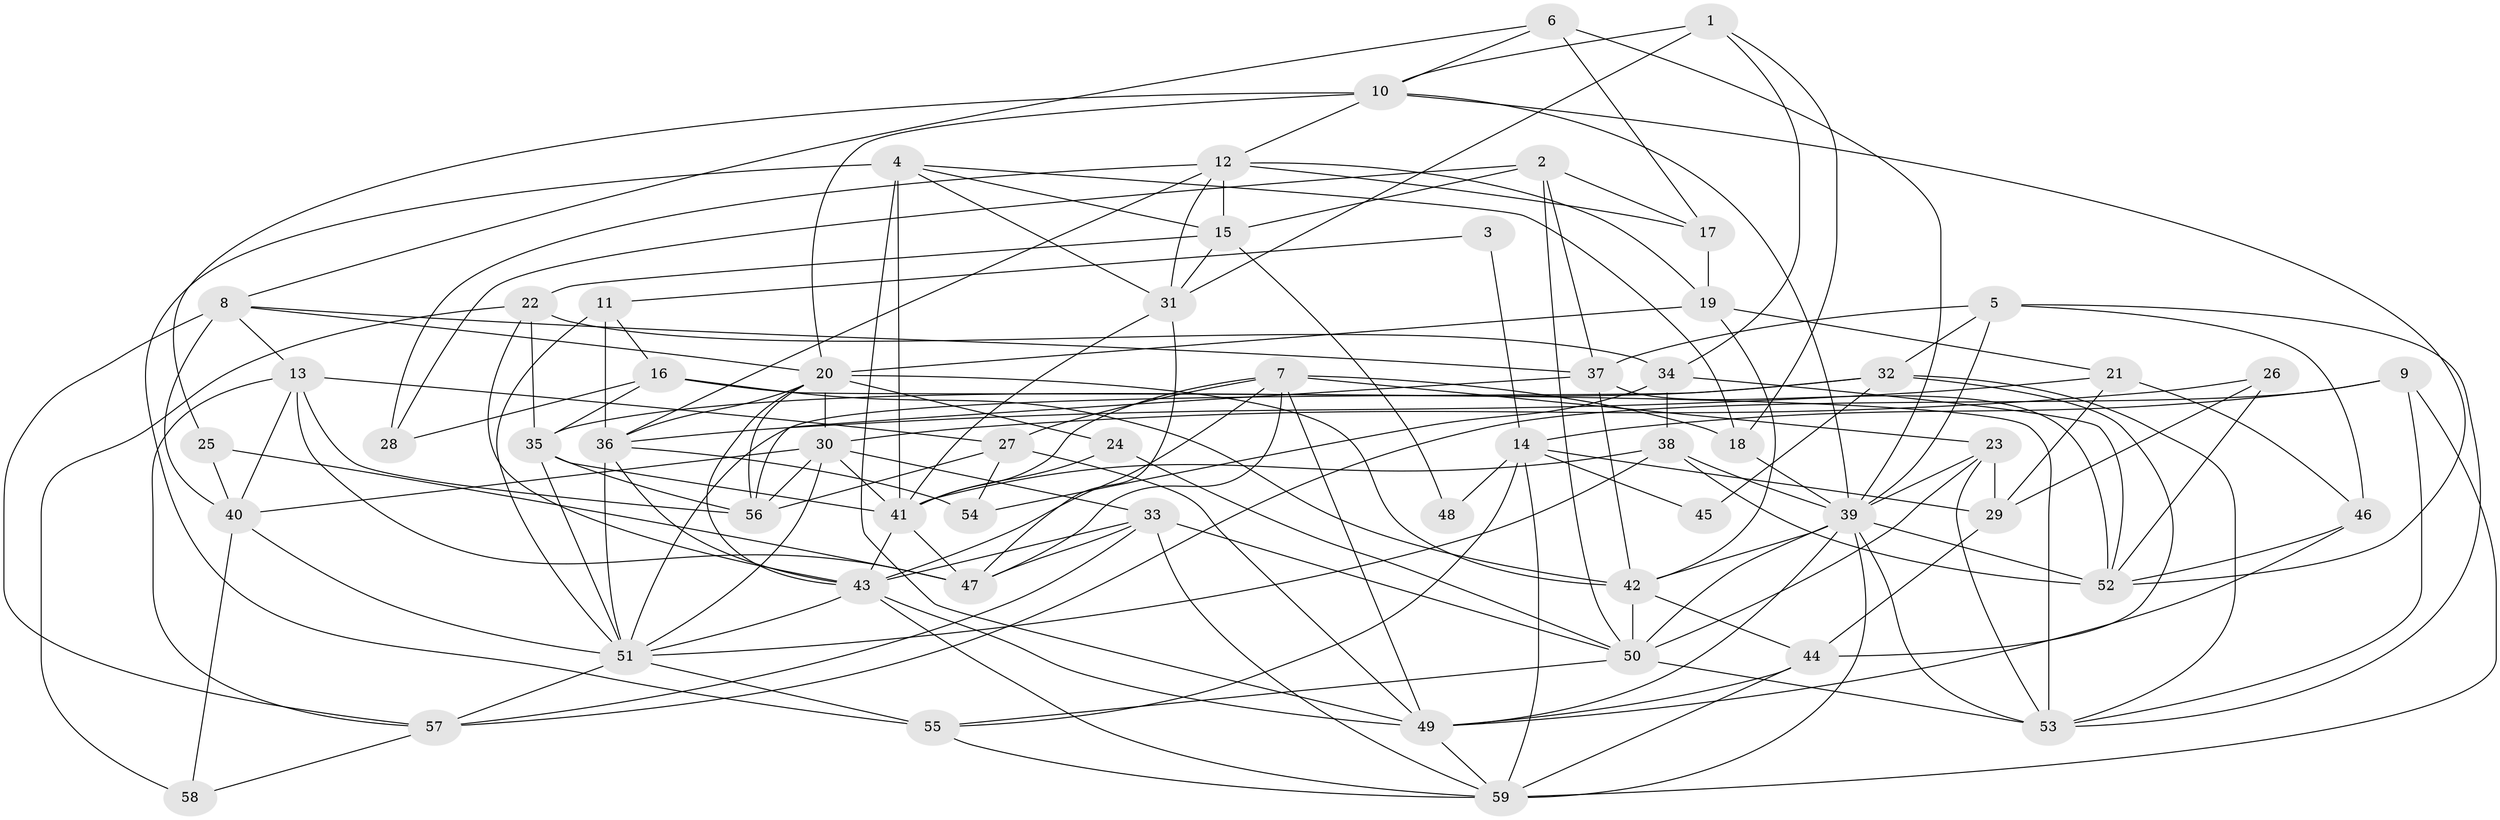 // original degree distribution, {4: 0.23076923076923078, 5: 0.1452991452991453, 3: 0.3162393162393162, 2: 0.1282051282051282, 6: 0.1282051282051282, 7: 0.03418803418803419, 8: 0.017094017094017096}
// Generated by graph-tools (version 1.1) at 2025/02/03/09/25 03:02:05]
// undirected, 59 vertices, 165 edges
graph export_dot {
graph [start="1"]
  node [color=gray90,style=filled];
  1;
  2;
  3;
  4;
  5;
  6;
  7;
  8;
  9;
  10;
  11;
  12;
  13;
  14;
  15;
  16;
  17;
  18;
  19;
  20;
  21;
  22;
  23;
  24;
  25;
  26;
  27;
  28;
  29;
  30;
  31;
  32;
  33;
  34;
  35;
  36;
  37;
  38;
  39;
  40;
  41;
  42;
  43;
  44;
  45;
  46;
  47;
  48;
  49;
  50;
  51;
  52;
  53;
  54;
  55;
  56;
  57;
  58;
  59;
  1 -- 10 [weight=1.0];
  1 -- 18 [weight=1.0];
  1 -- 31 [weight=1.0];
  1 -- 34 [weight=1.0];
  2 -- 15 [weight=1.0];
  2 -- 17 [weight=1.0];
  2 -- 28 [weight=1.0];
  2 -- 37 [weight=1.0];
  2 -- 50 [weight=1.0];
  3 -- 11 [weight=1.0];
  3 -- 14 [weight=1.0];
  4 -- 15 [weight=1.0];
  4 -- 18 [weight=1.0];
  4 -- 31 [weight=1.0];
  4 -- 41 [weight=1.0];
  4 -- 49 [weight=1.0];
  4 -- 55 [weight=1.0];
  5 -- 32 [weight=1.0];
  5 -- 37 [weight=1.0];
  5 -- 39 [weight=1.0];
  5 -- 46 [weight=1.0];
  5 -- 53 [weight=1.0];
  6 -- 8 [weight=1.0];
  6 -- 10 [weight=1.0];
  6 -- 17 [weight=1.0];
  6 -- 39 [weight=1.0];
  7 -- 18 [weight=1.0];
  7 -- 23 [weight=1.0];
  7 -- 27 [weight=1.0];
  7 -- 41 [weight=1.0];
  7 -- 43 [weight=1.0];
  7 -- 47 [weight=1.0];
  7 -- 49 [weight=1.0];
  8 -- 13 [weight=1.0];
  8 -- 20 [weight=1.0];
  8 -- 37 [weight=1.0];
  8 -- 40 [weight=1.0];
  8 -- 57 [weight=1.0];
  9 -- 14 [weight=1.0];
  9 -- 53 [weight=1.0];
  9 -- 57 [weight=1.0];
  9 -- 59 [weight=1.0];
  10 -- 12 [weight=1.0];
  10 -- 20 [weight=1.0];
  10 -- 25 [weight=1.0];
  10 -- 39 [weight=1.0];
  10 -- 52 [weight=1.0];
  11 -- 16 [weight=1.0];
  11 -- 36 [weight=1.0];
  11 -- 51 [weight=1.0];
  12 -- 15 [weight=1.0];
  12 -- 17 [weight=1.0];
  12 -- 19 [weight=1.0];
  12 -- 28 [weight=1.0];
  12 -- 31 [weight=1.0];
  12 -- 36 [weight=1.0];
  13 -- 27 [weight=1.0];
  13 -- 40 [weight=1.0];
  13 -- 47 [weight=1.0];
  13 -- 56 [weight=2.0];
  13 -- 57 [weight=1.0];
  14 -- 29 [weight=1.0];
  14 -- 45 [weight=1.0];
  14 -- 48 [weight=1.0];
  14 -- 55 [weight=1.0];
  14 -- 59 [weight=1.0];
  15 -- 22 [weight=1.0];
  15 -- 31 [weight=1.0];
  15 -- 48 [weight=1.0];
  16 -- 28 [weight=1.0];
  16 -- 35 [weight=1.0];
  16 -- 42 [weight=1.0];
  16 -- 53 [weight=1.0];
  17 -- 19 [weight=1.0];
  18 -- 39 [weight=1.0];
  19 -- 20 [weight=1.0];
  19 -- 21 [weight=1.0];
  19 -- 42 [weight=1.0];
  20 -- 24 [weight=1.0];
  20 -- 30 [weight=1.0];
  20 -- 36 [weight=1.0];
  20 -- 42 [weight=1.0];
  20 -- 43 [weight=1.0];
  20 -- 56 [weight=1.0];
  21 -- 29 [weight=1.0];
  21 -- 36 [weight=1.0];
  21 -- 46 [weight=1.0];
  22 -- 34 [weight=1.0];
  22 -- 35 [weight=1.0];
  22 -- 43 [weight=1.0];
  22 -- 58 [weight=1.0];
  23 -- 29 [weight=1.0];
  23 -- 39 [weight=1.0];
  23 -- 50 [weight=1.0];
  23 -- 53 [weight=1.0];
  24 -- 41 [weight=1.0];
  24 -- 50 [weight=1.0];
  25 -- 40 [weight=1.0];
  25 -- 47 [weight=1.0];
  26 -- 29 [weight=1.0];
  26 -- 30 [weight=1.0];
  26 -- 52 [weight=1.0];
  27 -- 49 [weight=1.0];
  27 -- 54 [weight=1.0];
  27 -- 56 [weight=1.0];
  29 -- 44 [weight=1.0];
  30 -- 33 [weight=1.0];
  30 -- 40 [weight=1.0];
  30 -- 41 [weight=1.0];
  30 -- 51 [weight=1.0];
  30 -- 56 [weight=1.0];
  31 -- 41 [weight=1.0];
  31 -- 47 [weight=1.0];
  32 -- 35 [weight=1.0];
  32 -- 44 [weight=2.0];
  32 -- 45 [weight=1.0];
  32 -- 51 [weight=1.0];
  32 -- 53 [weight=1.0];
  33 -- 43 [weight=1.0];
  33 -- 47 [weight=1.0];
  33 -- 50 [weight=1.0];
  33 -- 57 [weight=1.0];
  33 -- 59 [weight=1.0];
  34 -- 38 [weight=1.0];
  34 -- 52 [weight=1.0];
  34 -- 54 [weight=1.0];
  35 -- 41 [weight=1.0];
  35 -- 51 [weight=1.0];
  35 -- 56 [weight=1.0];
  36 -- 43 [weight=1.0];
  36 -- 51 [weight=1.0];
  36 -- 54 [weight=1.0];
  37 -- 42 [weight=1.0];
  37 -- 52 [weight=1.0];
  37 -- 56 [weight=1.0];
  38 -- 39 [weight=1.0];
  38 -- 41 [weight=1.0];
  38 -- 51 [weight=1.0];
  38 -- 52 [weight=1.0];
  39 -- 42 [weight=1.0];
  39 -- 49 [weight=1.0];
  39 -- 50 [weight=2.0];
  39 -- 52 [weight=1.0];
  39 -- 53 [weight=1.0];
  39 -- 59 [weight=1.0];
  40 -- 51 [weight=1.0];
  40 -- 58 [weight=1.0];
  41 -- 43 [weight=1.0];
  41 -- 47 [weight=1.0];
  42 -- 44 [weight=1.0];
  42 -- 50 [weight=1.0];
  43 -- 49 [weight=1.0];
  43 -- 51 [weight=2.0];
  43 -- 59 [weight=1.0];
  44 -- 49 [weight=1.0];
  44 -- 59 [weight=1.0];
  46 -- 49 [weight=1.0];
  46 -- 52 [weight=1.0];
  49 -- 59 [weight=1.0];
  50 -- 53 [weight=1.0];
  50 -- 55 [weight=1.0];
  51 -- 55 [weight=1.0];
  51 -- 57 [weight=1.0];
  55 -- 59 [weight=1.0];
  57 -- 58 [weight=1.0];
}

